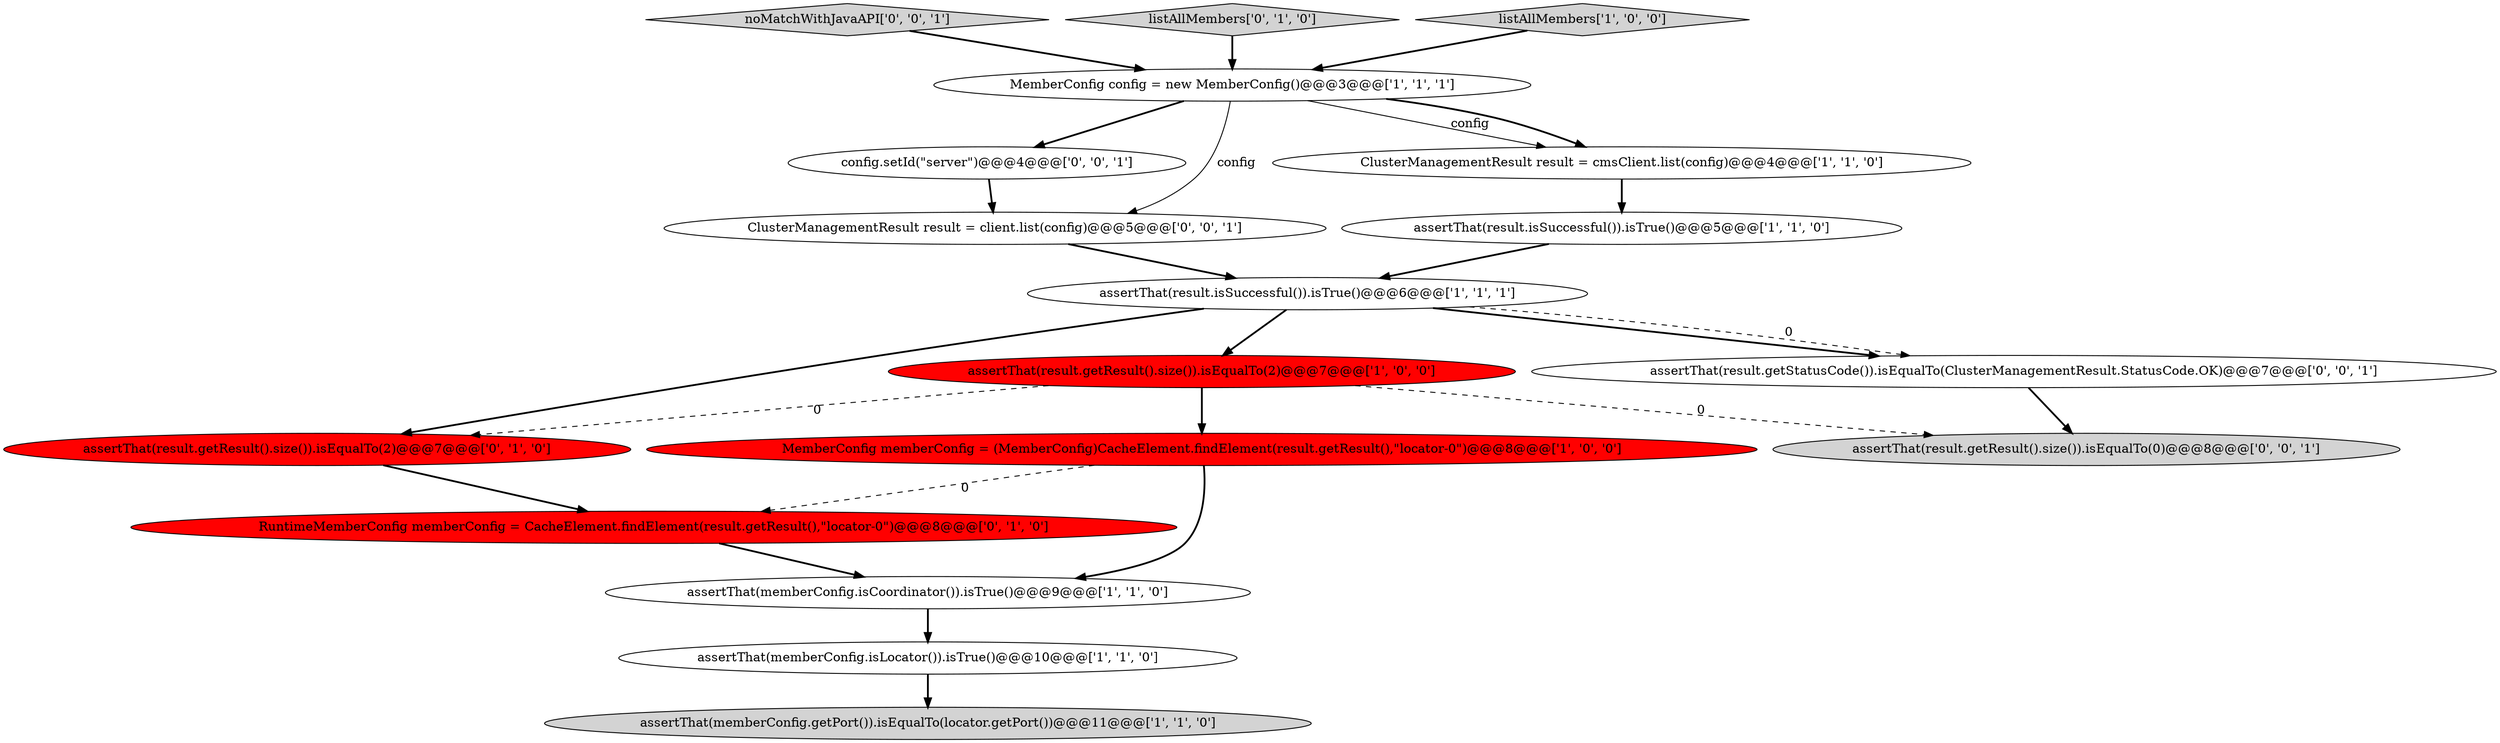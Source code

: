 digraph {
3 [style = filled, label = "assertThat(result.getResult().size()).isEqualTo(2)@@@7@@@['1', '0', '0']", fillcolor = red, shape = ellipse image = "AAA1AAABBB1BBB"];
14 [style = filled, label = "noMatchWithJavaAPI['0', '0', '1']", fillcolor = lightgray, shape = diamond image = "AAA0AAABBB3BBB"];
4 [style = filled, label = "assertThat(memberConfig.getPort()).isEqualTo(locator.getPort())@@@11@@@['1', '1', '0']", fillcolor = lightgray, shape = ellipse image = "AAA0AAABBB1BBB"];
9 [style = filled, label = "assertThat(result.isSuccessful()).isTrue()@@@5@@@['1', '1', '0']", fillcolor = white, shape = ellipse image = "AAA0AAABBB1BBB"];
11 [style = filled, label = "listAllMembers['0', '1', '0']", fillcolor = lightgray, shape = diamond image = "AAA0AAABBB2BBB"];
0 [style = filled, label = "MemberConfig config = new MemberConfig()@@@3@@@['1', '1', '1']", fillcolor = white, shape = ellipse image = "AAA0AAABBB1BBB"];
10 [style = filled, label = "assertThat(result.getResult().size()).isEqualTo(2)@@@7@@@['0', '1', '0']", fillcolor = red, shape = ellipse image = "AAA1AAABBB2BBB"];
13 [style = filled, label = "ClusterManagementResult result = client.list(config)@@@5@@@['0', '0', '1']", fillcolor = white, shape = ellipse image = "AAA0AAABBB3BBB"];
6 [style = filled, label = "listAllMembers['1', '0', '0']", fillcolor = lightgray, shape = diamond image = "AAA0AAABBB1BBB"];
17 [style = filled, label = "config.setId(\"server\")@@@4@@@['0', '0', '1']", fillcolor = white, shape = ellipse image = "AAA0AAABBB3BBB"];
1 [style = filled, label = "assertThat(memberConfig.isCoordinator()).isTrue()@@@9@@@['1', '1', '0']", fillcolor = white, shape = ellipse image = "AAA0AAABBB1BBB"];
7 [style = filled, label = "ClusterManagementResult result = cmsClient.list(config)@@@4@@@['1', '1', '0']", fillcolor = white, shape = ellipse image = "AAA0AAABBB1BBB"];
8 [style = filled, label = "assertThat(result.isSuccessful()).isTrue()@@@6@@@['1', '1', '1']", fillcolor = white, shape = ellipse image = "AAA0AAABBB1BBB"];
2 [style = filled, label = "assertThat(memberConfig.isLocator()).isTrue()@@@10@@@['1', '1', '0']", fillcolor = white, shape = ellipse image = "AAA0AAABBB1BBB"];
15 [style = filled, label = "assertThat(result.getResult().size()).isEqualTo(0)@@@8@@@['0', '0', '1']", fillcolor = lightgray, shape = ellipse image = "AAA0AAABBB3BBB"];
5 [style = filled, label = "MemberConfig memberConfig = (MemberConfig)CacheElement.findElement(result.getResult(),\"locator-0\")@@@8@@@['1', '0', '0']", fillcolor = red, shape = ellipse image = "AAA1AAABBB1BBB"];
12 [style = filled, label = "RuntimeMemberConfig memberConfig = CacheElement.findElement(result.getResult(),\"locator-0\")@@@8@@@['0', '1', '0']", fillcolor = red, shape = ellipse image = "AAA1AAABBB2BBB"];
16 [style = filled, label = "assertThat(result.getStatusCode()).isEqualTo(ClusterManagementResult.StatusCode.OK)@@@7@@@['0', '0', '1']", fillcolor = white, shape = ellipse image = "AAA0AAABBB3BBB"];
8->16 [style = bold, label=""];
8->10 [style = bold, label=""];
16->15 [style = bold, label=""];
8->16 [style = dashed, label="0"];
5->12 [style = dashed, label="0"];
0->7 [style = solid, label="config"];
0->17 [style = bold, label=""];
8->3 [style = bold, label=""];
6->0 [style = bold, label=""];
9->8 [style = bold, label=""];
12->1 [style = bold, label=""];
2->4 [style = bold, label=""];
0->7 [style = bold, label=""];
7->9 [style = bold, label=""];
5->1 [style = bold, label=""];
3->5 [style = bold, label=""];
11->0 [style = bold, label=""];
14->0 [style = bold, label=""];
10->12 [style = bold, label=""];
0->13 [style = solid, label="config"];
3->15 [style = dashed, label="0"];
1->2 [style = bold, label=""];
17->13 [style = bold, label=""];
3->10 [style = dashed, label="0"];
13->8 [style = bold, label=""];
}

